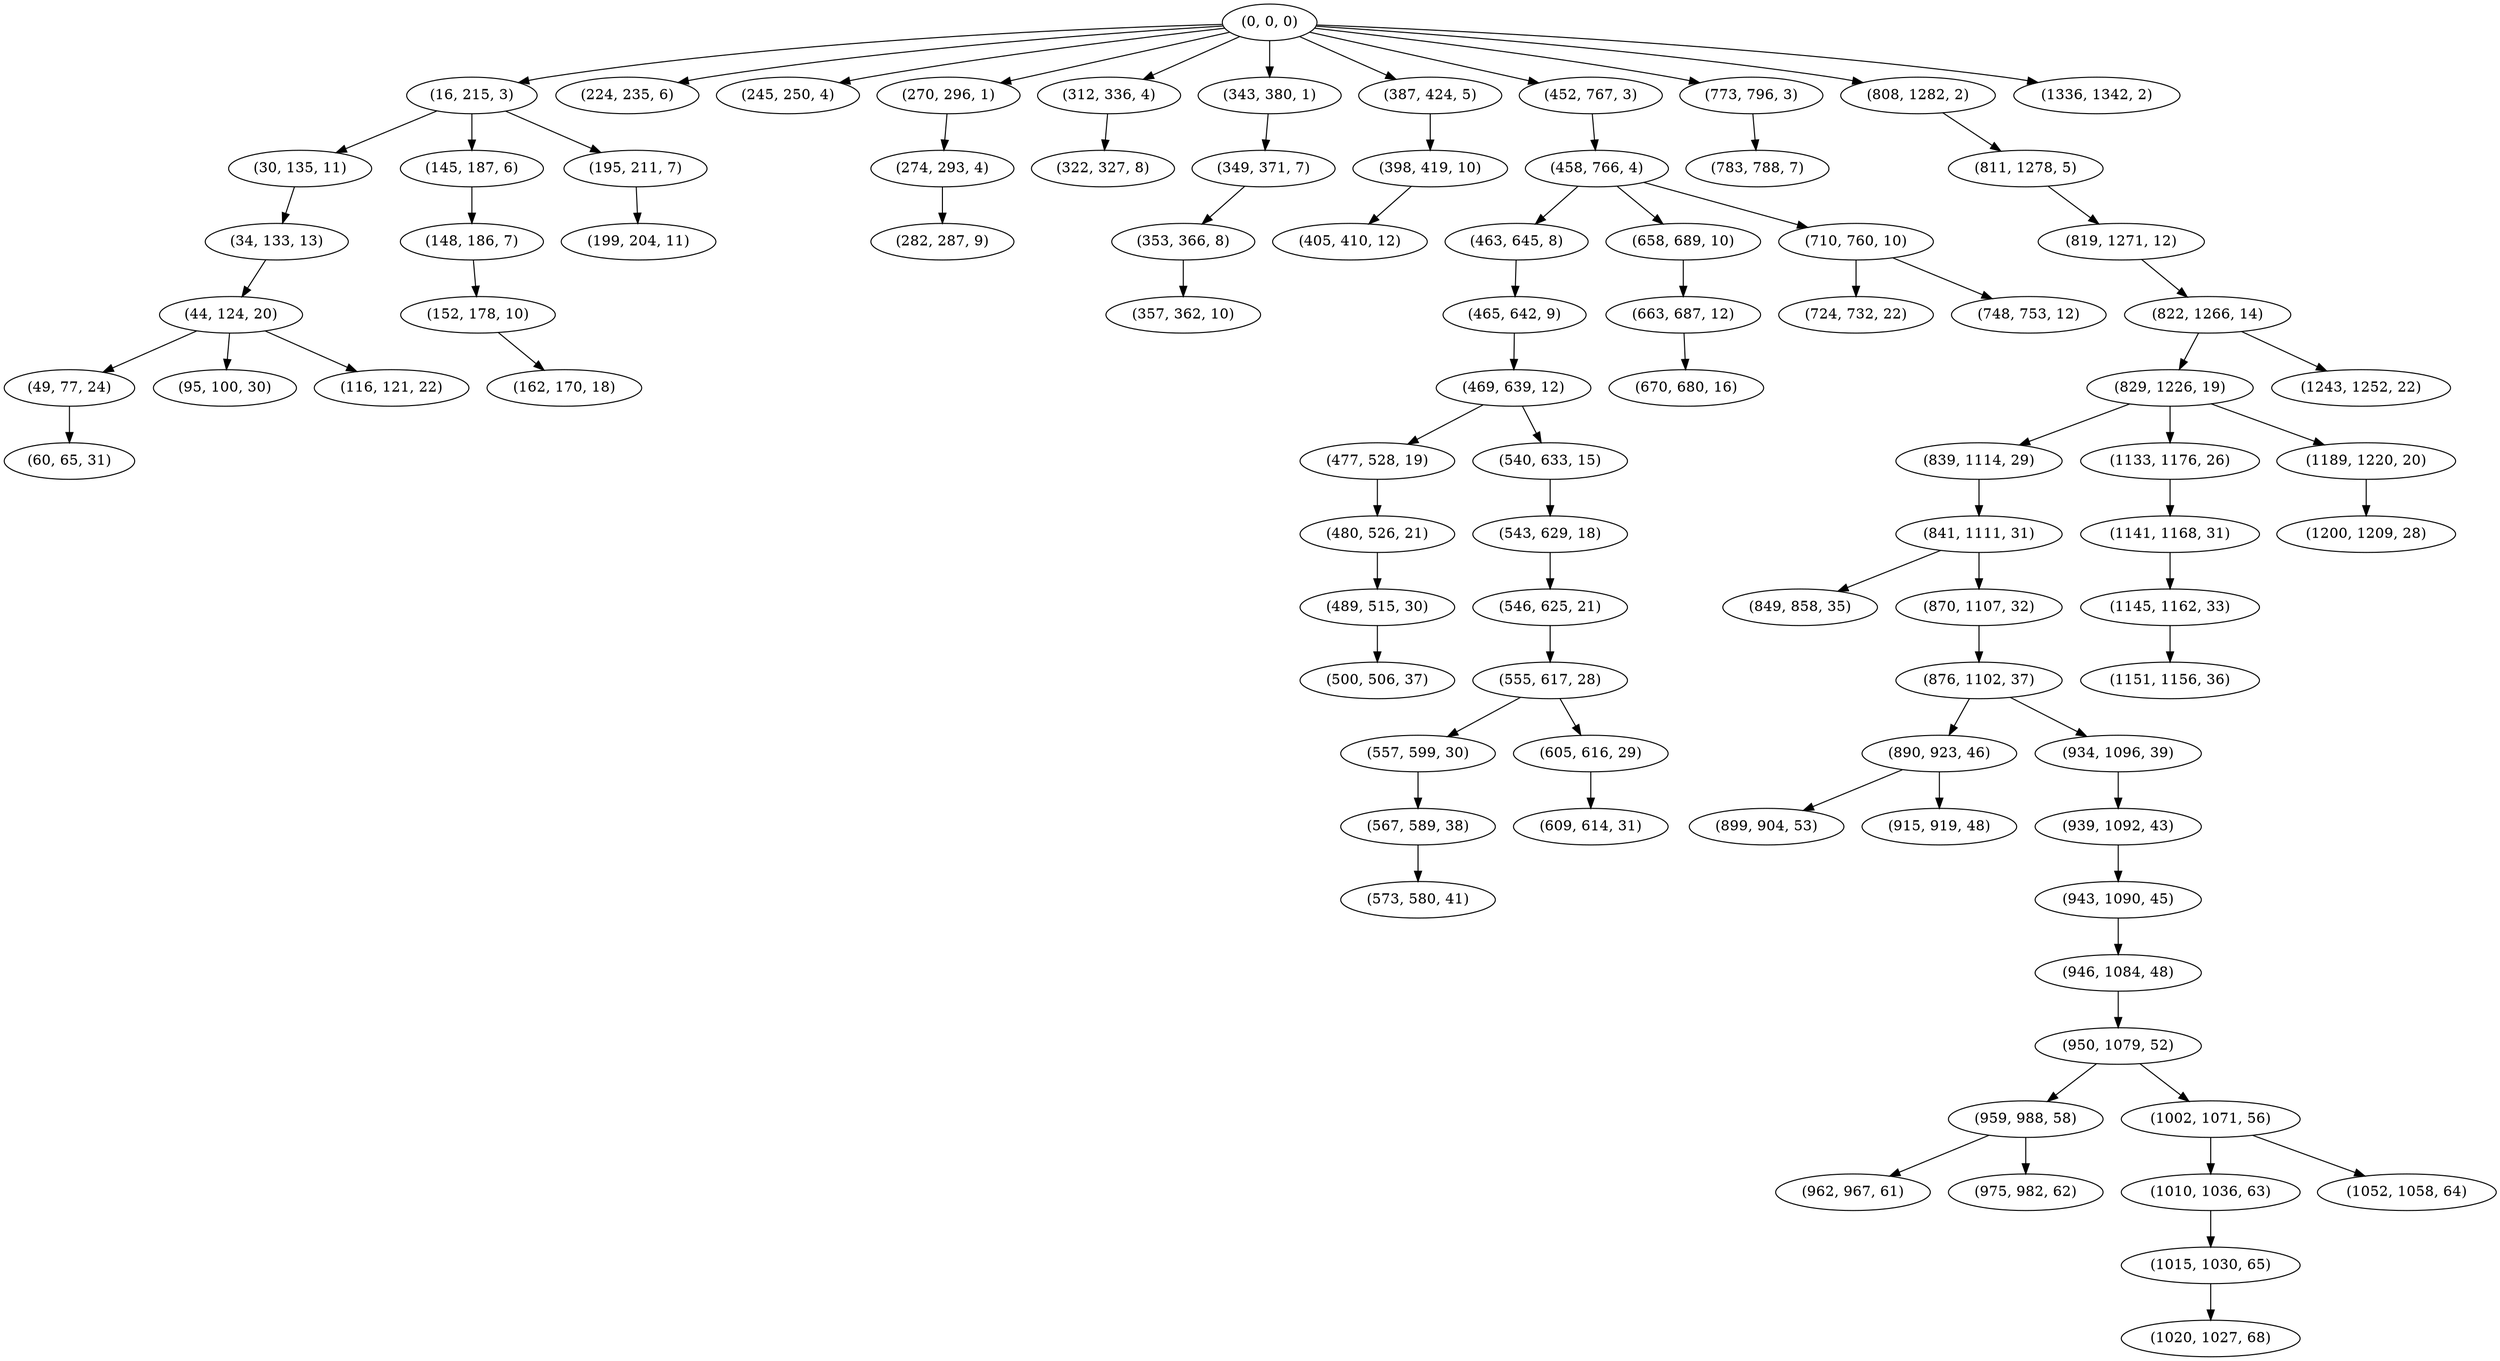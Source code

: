 digraph tree {
    "(0, 0, 0)";
    "(16, 215, 3)";
    "(30, 135, 11)";
    "(34, 133, 13)";
    "(44, 124, 20)";
    "(49, 77, 24)";
    "(60, 65, 31)";
    "(95, 100, 30)";
    "(116, 121, 22)";
    "(145, 187, 6)";
    "(148, 186, 7)";
    "(152, 178, 10)";
    "(162, 170, 18)";
    "(195, 211, 7)";
    "(199, 204, 11)";
    "(224, 235, 6)";
    "(245, 250, 4)";
    "(270, 296, 1)";
    "(274, 293, 4)";
    "(282, 287, 9)";
    "(312, 336, 4)";
    "(322, 327, 8)";
    "(343, 380, 1)";
    "(349, 371, 7)";
    "(353, 366, 8)";
    "(357, 362, 10)";
    "(387, 424, 5)";
    "(398, 419, 10)";
    "(405, 410, 12)";
    "(452, 767, 3)";
    "(458, 766, 4)";
    "(463, 645, 8)";
    "(465, 642, 9)";
    "(469, 639, 12)";
    "(477, 528, 19)";
    "(480, 526, 21)";
    "(489, 515, 30)";
    "(500, 506, 37)";
    "(540, 633, 15)";
    "(543, 629, 18)";
    "(546, 625, 21)";
    "(555, 617, 28)";
    "(557, 599, 30)";
    "(567, 589, 38)";
    "(573, 580, 41)";
    "(605, 616, 29)";
    "(609, 614, 31)";
    "(658, 689, 10)";
    "(663, 687, 12)";
    "(670, 680, 16)";
    "(710, 760, 10)";
    "(724, 732, 22)";
    "(748, 753, 12)";
    "(773, 796, 3)";
    "(783, 788, 7)";
    "(808, 1282, 2)";
    "(811, 1278, 5)";
    "(819, 1271, 12)";
    "(822, 1266, 14)";
    "(829, 1226, 19)";
    "(839, 1114, 29)";
    "(841, 1111, 31)";
    "(849, 858, 35)";
    "(870, 1107, 32)";
    "(876, 1102, 37)";
    "(890, 923, 46)";
    "(899, 904, 53)";
    "(915, 919, 48)";
    "(934, 1096, 39)";
    "(939, 1092, 43)";
    "(943, 1090, 45)";
    "(946, 1084, 48)";
    "(950, 1079, 52)";
    "(959, 988, 58)";
    "(962, 967, 61)";
    "(975, 982, 62)";
    "(1002, 1071, 56)";
    "(1010, 1036, 63)";
    "(1015, 1030, 65)";
    "(1020, 1027, 68)";
    "(1052, 1058, 64)";
    "(1133, 1176, 26)";
    "(1141, 1168, 31)";
    "(1145, 1162, 33)";
    "(1151, 1156, 36)";
    "(1189, 1220, 20)";
    "(1200, 1209, 28)";
    "(1243, 1252, 22)";
    "(1336, 1342, 2)";
    "(0, 0, 0)" -> "(16, 215, 3)";
    "(0, 0, 0)" -> "(224, 235, 6)";
    "(0, 0, 0)" -> "(245, 250, 4)";
    "(0, 0, 0)" -> "(270, 296, 1)";
    "(0, 0, 0)" -> "(312, 336, 4)";
    "(0, 0, 0)" -> "(343, 380, 1)";
    "(0, 0, 0)" -> "(387, 424, 5)";
    "(0, 0, 0)" -> "(452, 767, 3)";
    "(0, 0, 0)" -> "(773, 796, 3)";
    "(0, 0, 0)" -> "(808, 1282, 2)";
    "(0, 0, 0)" -> "(1336, 1342, 2)";
    "(16, 215, 3)" -> "(30, 135, 11)";
    "(16, 215, 3)" -> "(145, 187, 6)";
    "(16, 215, 3)" -> "(195, 211, 7)";
    "(30, 135, 11)" -> "(34, 133, 13)";
    "(34, 133, 13)" -> "(44, 124, 20)";
    "(44, 124, 20)" -> "(49, 77, 24)";
    "(44, 124, 20)" -> "(95, 100, 30)";
    "(44, 124, 20)" -> "(116, 121, 22)";
    "(49, 77, 24)" -> "(60, 65, 31)";
    "(145, 187, 6)" -> "(148, 186, 7)";
    "(148, 186, 7)" -> "(152, 178, 10)";
    "(152, 178, 10)" -> "(162, 170, 18)";
    "(195, 211, 7)" -> "(199, 204, 11)";
    "(270, 296, 1)" -> "(274, 293, 4)";
    "(274, 293, 4)" -> "(282, 287, 9)";
    "(312, 336, 4)" -> "(322, 327, 8)";
    "(343, 380, 1)" -> "(349, 371, 7)";
    "(349, 371, 7)" -> "(353, 366, 8)";
    "(353, 366, 8)" -> "(357, 362, 10)";
    "(387, 424, 5)" -> "(398, 419, 10)";
    "(398, 419, 10)" -> "(405, 410, 12)";
    "(452, 767, 3)" -> "(458, 766, 4)";
    "(458, 766, 4)" -> "(463, 645, 8)";
    "(458, 766, 4)" -> "(658, 689, 10)";
    "(458, 766, 4)" -> "(710, 760, 10)";
    "(463, 645, 8)" -> "(465, 642, 9)";
    "(465, 642, 9)" -> "(469, 639, 12)";
    "(469, 639, 12)" -> "(477, 528, 19)";
    "(469, 639, 12)" -> "(540, 633, 15)";
    "(477, 528, 19)" -> "(480, 526, 21)";
    "(480, 526, 21)" -> "(489, 515, 30)";
    "(489, 515, 30)" -> "(500, 506, 37)";
    "(540, 633, 15)" -> "(543, 629, 18)";
    "(543, 629, 18)" -> "(546, 625, 21)";
    "(546, 625, 21)" -> "(555, 617, 28)";
    "(555, 617, 28)" -> "(557, 599, 30)";
    "(555, 617, 28)" -> "(605, 616, 29)";
    "(557, 599, 30)" -> "(567, 589, 38)";
    "(567, 589, 38)" -> "(573, 580, 41)";
    "(605, 616, 29)" -> "(609, 614, 31)";
    "(658, 689, 10)" -> "(663, 687, 12)";
    "(663, 687, 12)" -> "(670, 680, 16)";
    "(710, 760, 10)" -> "(724, 732, 22)";
    "(710, 760, 10)" -> "(748, 753, 12)";
    "(773, 796, 3)" -> "(783, 788, 7)";
    "(808, 1282, 2)" -> "(811, 1278, 5)";
    "(811, 1278, 5)" -> "(819, 1271, 12)";
    "(819, 1271, 12)" -> "(822, 1266, 14)";
    "(822, 1266, 14)" -> "(829, 1226, 19)";
    "(822, 1266, 14)" -> "(1243, 1252, 22)";
    "(829, 1226, 19)" -> "(839, 1114, 29)";
    "(829, 1226, 19)" -> "(1133, 1176, 26)";
    "(829, 1226, 19)" -> "(1189, 1220, 20)";
    "(839, 1114, 29)" -> "(841, 1111, 31)";
    "(841, 1111, 31)" -> "(849, 858, 35)";
    "(841, 1111, 31)" -> "(870, 1107, 32)";
    "(870, 1107, 32)" -> "(876, 1102, 37)";
    "(876, 1102, 37)" -> "(890, 923, 46)";
    "(876, 1102, 37)" -> "(934, 1096, 39)";
    "(890, 923, 46)" -> "(899, 904, 53)";
    "(890, 923, 46)" -> "(915, 919, 48)";
    "(934, 1096, 39)" -> "(939, 1092, 43)";
    "(939, 1092, 43)" -> "(943, 1090, 45)";
    "(943, 1090, 45)" -> "(946, 1084, 48)";
    "(946, 1084, 48)" -> "(950, 1079, 52)";
    "(950, 1079, 52)" -> "(959, 988, 58)";
    "(950, 1079, 52)" -> "(1002, 1071, 56)";
    "(959, 988, 58)" -> "(962, 967, 61)";
    "(959, 988, 58)" -> "(975, 982, 62)";
    "(1002, 1071, 56)" -> "(1010, 1036, 63)";
    "(1002, 1071, 56)" -> "(1052, 1058, 64)";
    "(1010, 1036, 63)" -> "(1015, 1030, 65)";
    "(1015, 1030, 65)" -> "(1020, 1027, 68)";
    "(1133, 1176, 26)" -> "(1141, 1168, 31)";
    "(1141, 1168, 31)" -> "(1145, 1162, 33)";
    "(1145, 1162, 33)" -> "(1151, 1156, 36)";
    "(1189, 1220, 20)" -> "(1200, 1209, 28)";
}
